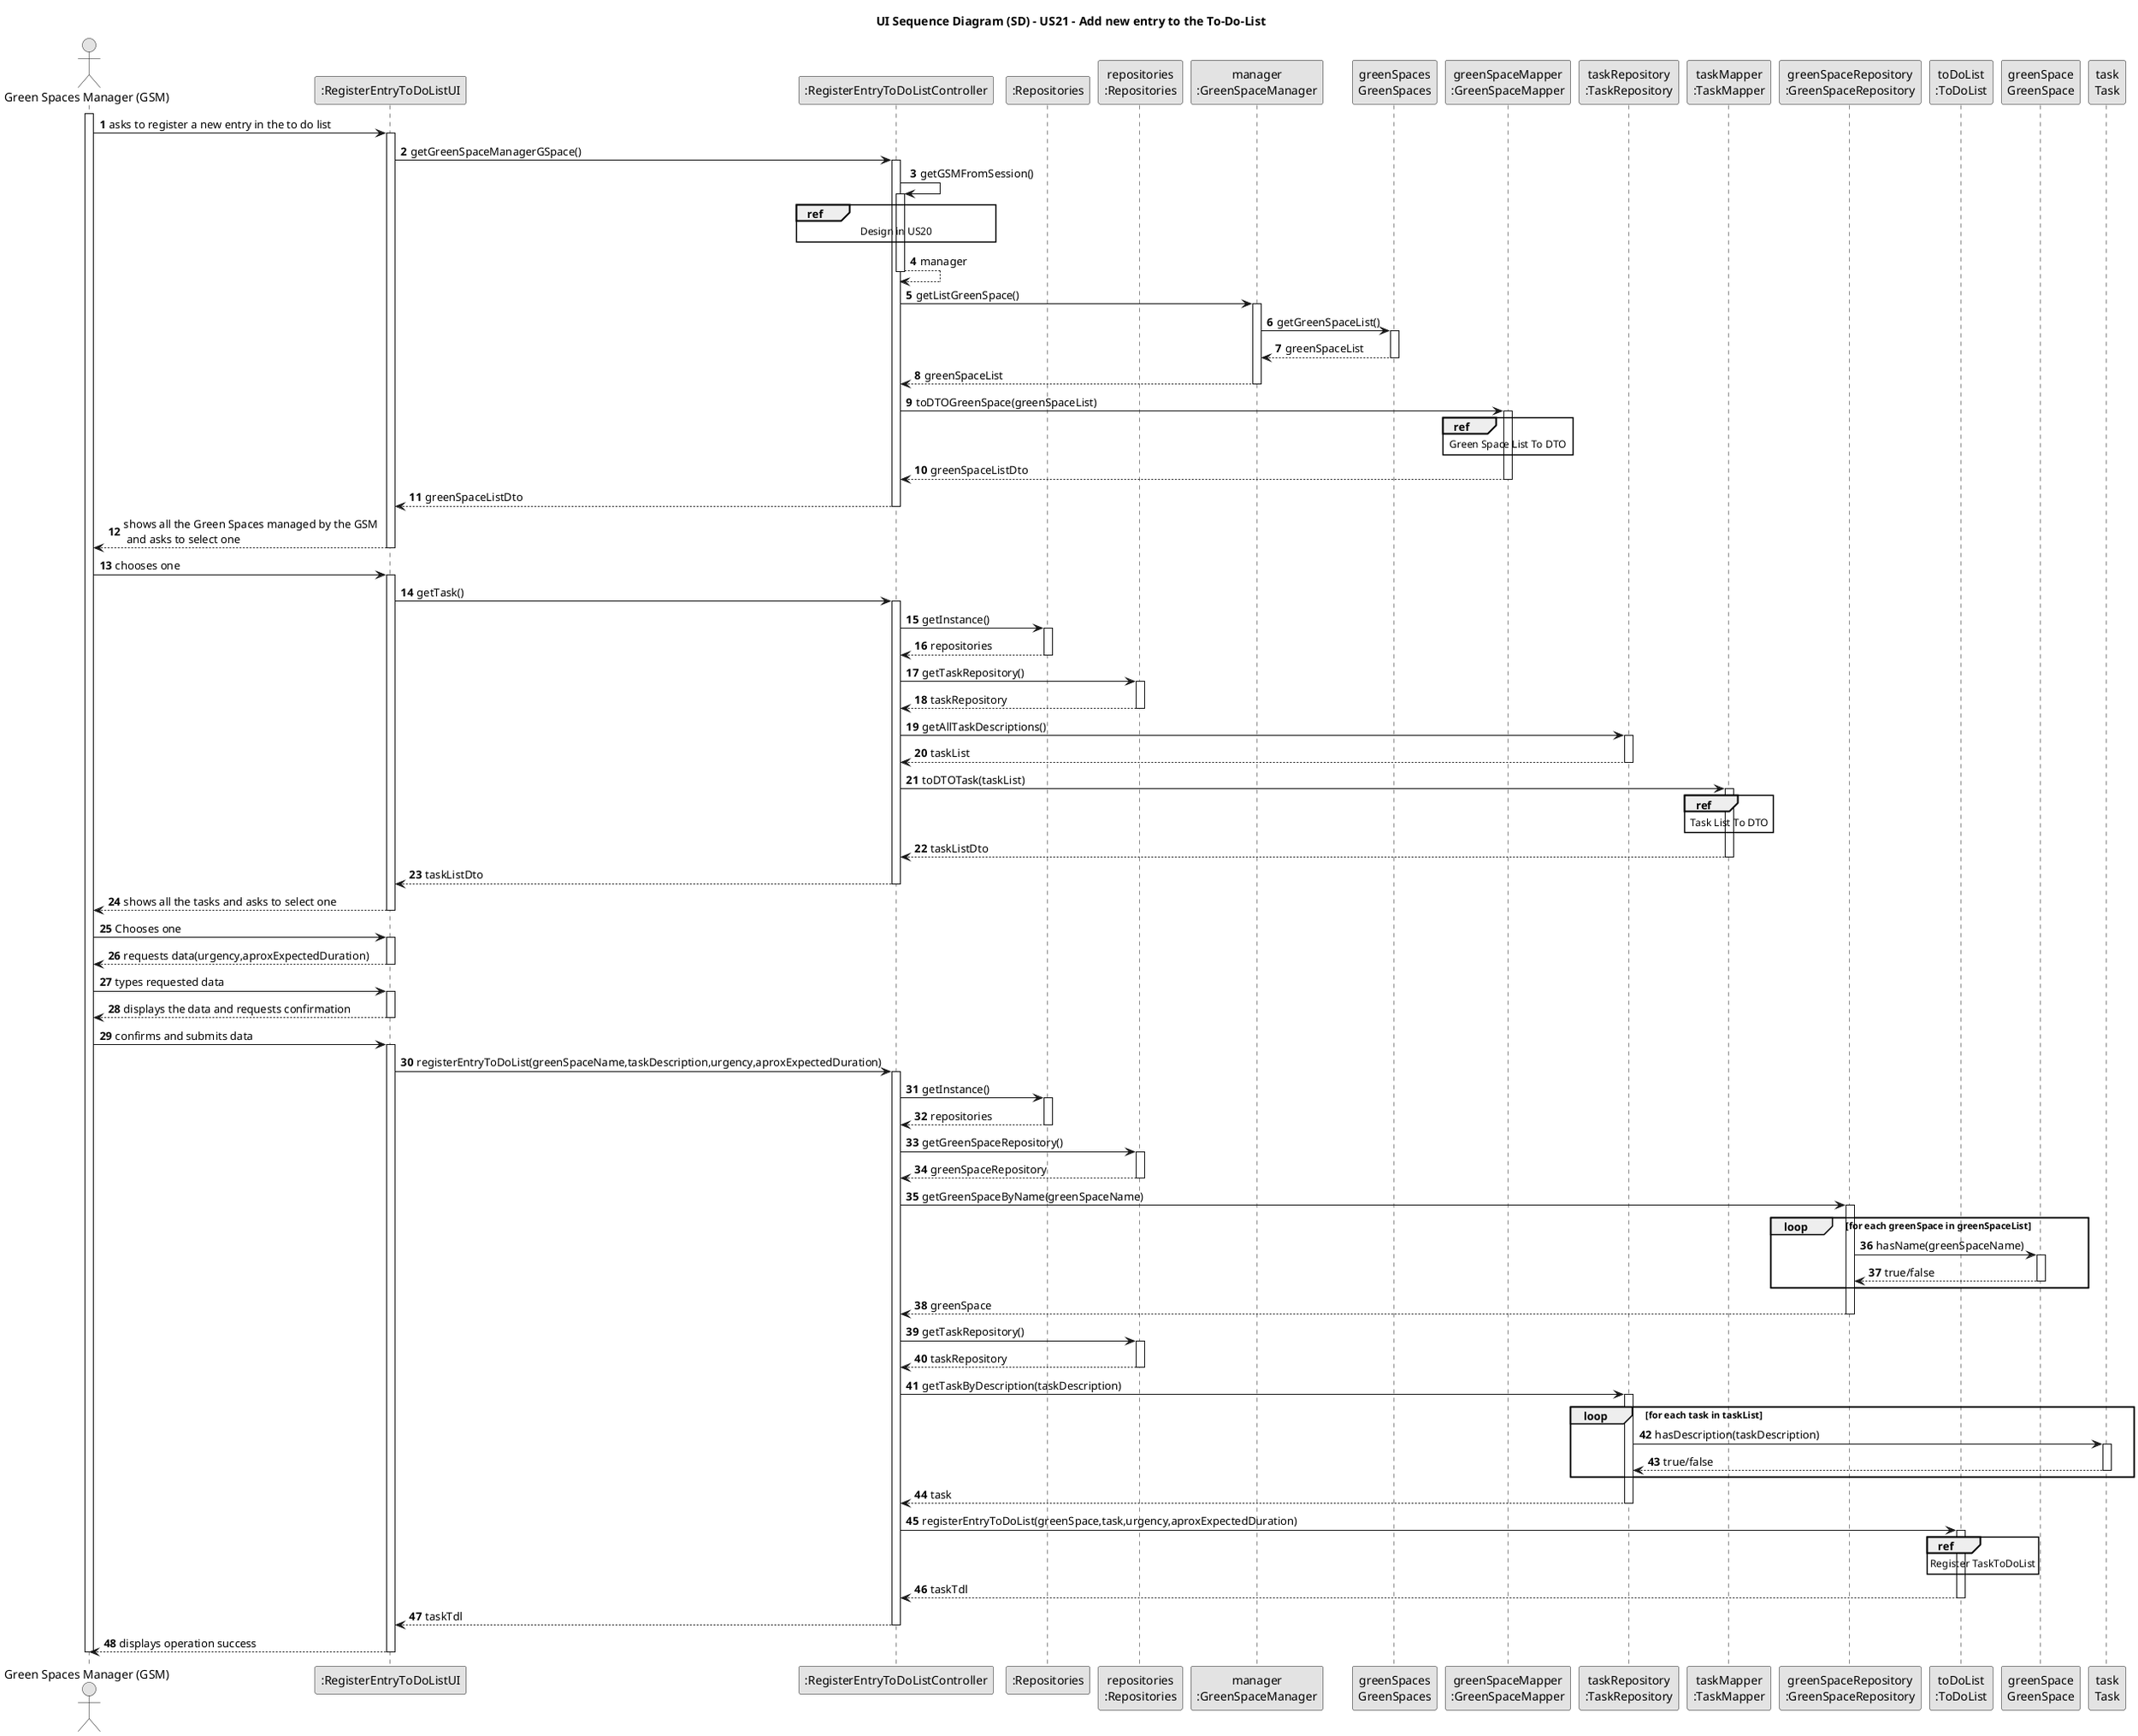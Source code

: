 @startuml
skinparam monochrome true
skinparam packageStyle rectangle
skinparam shadowing false

title UI Sequence Diagram (SD) - US21 - Add new entry to the To-Do-List

autonumber

'hide footbox
actor "Green Spaces Manager (GSM)" as GSM
participant ":RegisterEntryToDoListUI" as UI
participant ":RegisterEntryToDoListController" as CTRL
participant ":Repositories" as RepositorySingleton
participant "repositories\n:Repositories" as PLAT
participant "manager\n:GreenSpaceManager" as GSMO
participant "greenSpaces\nGreenSpaces" as GREENSPACES
participant "greenSpaceMapper\n:GreenSpaceMapper" as GSMP
participant "taskRepository\n:TaskRepository" as TR
participant "taskMapper\n:TaskMapper" as TMP
participant "greenSpaceRepository\n:GreenSpaceRepository" as GSR
participant "toDoList\n:ToDoList" as TDL
participant "greenSpace\nGreenSpace" as GREENSPACE
participant "task\nTask" as TASK

activate GSM

        GSM -> UI : asks to register a new entry in the to do list
    activate UI

        UI -> CTRL : getGreenSpaceManagerGSpace()
    activate CTRL

        CTRL -> CTRL : getGSMFromSession()
    activate CTRL

        ref over CTRL
            Design in US20
        end ref

        CTRL --> CTRL : manager
    deactivate CTRL

        CTRL -> GSMO : getListGreenSpace()
    activate GSMO

        GSMO -> GREENSPACES : getGreenSpaceList()
    activate GREENSPACES

        GREENSPACES --> GSMO : greenSpaceList
    deactivate GREENSPACES

        GSMO --> CTRL : greenSpaceList
    deactivate GSMO

        CTRL -> GSMP : toDTOGreenSpace(greenSpaceList)
    activate GSMP

        ref over GSMP
            Green Space List To DTO
        end ref

       GSMP --> CTRL : greenSpaceListDto
    deactivate GSMP

        CTRL --> UI : greenSpaceListDto
    deactivate CTRL

        UI --> GSM : shows all the Green Spaces managed by the GSM \n and asks to select one
    deactivate UI

        GSM->UI: chooses one
    activate UI

        UI-> CTRL : getTask()
    activate CTRL

        CTRL -> RepositorySingleton : getInstance()
    activate RepositorySingleton

        RepositorySingleton --> CTRL: repositories
    deactivate RepositorySingleton

        CTRL -> PLAT: getTaskRepository()
    activate PLAT

        PLAT --> CTRL: taskRepository
    deactivate PLAT

        CTRL -> TR : getAllTaskDescriptions()
    activate TR

        TR --> CTRL : taskList
    deactivate TR

        CTRL -> TMP : toDTOTask(taskList)
    activate TMP

        ref over TMP
            Task List To DTO
        end ref

        TMP --> CTRL : taskListDto
    deactivate TMP

        CTRL --> UI : taskListDto
    deactivate CTRL

        UI --> GSM : shows all the tasks and asks to select one
    deactivate UI

        GSM -> UI : Chooses one
    activate UI

        UI --> GSM : requests data(urgency,aproxExpectedDuration)
    deactivate UI

        GSM -> UI : types requested data
    activate UI

        UI --> GSM : displays the data and requests confirmation
    deactivate UI

        GSM -> UI : confirms and submits data
    activate UI

        UI -> CTRL: registerEntryToDoList(greenSpaceName,taskDescription,urgency,aproxExpectedDuration)
    activate CTRL

        CTRL -> RepositorySingleton : getInstance()
    activate RepositorySingleton

        RepositorySingleton --> CTRL: repositories
    deactivate RepositorySingleton

        CTRL -> PLAT: getGreenSpaceRepository()
    activate PLAT

        PLAT --> CTRL: greenSpaceRepository
    deactivate PLAT

        CTRL -> GSR : getGreenSpaceByName(greenSpaceName)
    activate GSR

        loop for each greenSpace in greenSpaceList

        GSR -> GREENSPACE : hasName(greenSpaceName)

        activate GREENSPACE

            GREENSPACE --> GSR : true/false

        deactivate GREENSPACE

        end

        GSR --> CTRL : greenSpace
    deactivate GSR

        CTRL -> PLAT: getTaskRepository()
    activate PLAT

        PLAT --> CTRL: taskRepository
    deactivate PLAT

        CTRL -> TR : getTaskByDescription(taskDescription)
    activate TR
        loop for each task in taskList

        TR -> TASK : hasDescription(taskDescription)

        activate TASK

            TASK --> TR : true/false

        deactivate TASK

        end

        TR --> CTRL : task
    deactivate TR

        CTRL -> TDL : registerEntryToDoList(greenSpace,task,urgency,aproxExpectedDuration)
    activate TDL

        ref over TDL
            Register TaskToDoList
        end

        TDL --> CTRL : taskTdl
    deactivate TDL

        CTRL --> UI : taskTdl
    deactivate CTRL

        UI --> GSM : displays operation success
    deactivate UI

deactivate GSM
@enduml